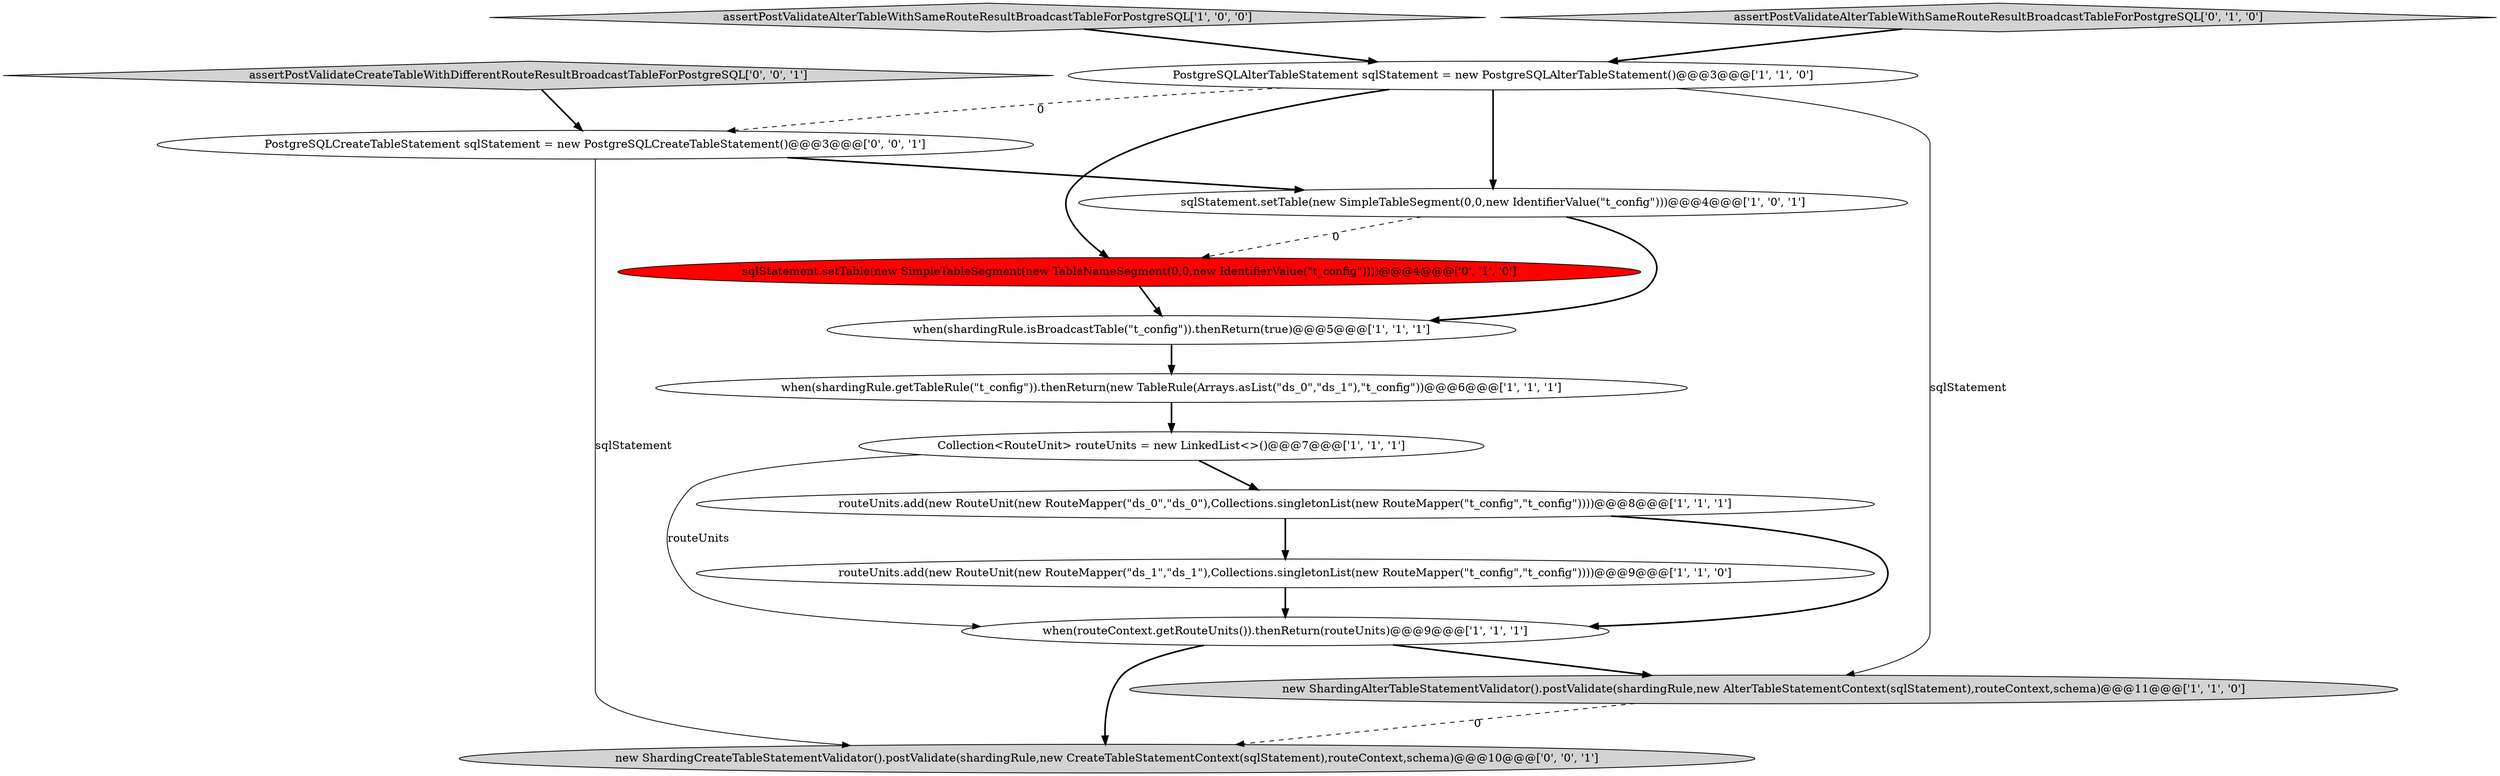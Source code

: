 digraph {
11 [style = filled, label = "sqlStatement.setTable(new SimpleTableSegment(new TableNameSegment(0,0,new IdentifierValue(\"t_config\"))))@@@4@@@['0', '1', '0']", fillcolor = red, shape = ellipse image = "AAA1AAABBB2BBB"];
4 [style = filled, label = "PostgreSQLAlterTableStatement sqlStatement = new PostgreSQLAlterTableStatement()@@@3@@@['1', '1', '0']", fillcolor = white, shape = ellipse image = "AAA0AAABBB1BBB"];
8 [style = filled, label = "sqlStatement.setTable(new SimpleTableSegment(0,0,new IdentifierValue(\"t_config\")))@@@4@@@['1', '0', '1']", fillcolor = white, shape = ellipse image = "AAA0AAABBB1BBB"];
9 [style = filled, label = "Collection<RouteUnit> routeUnits = new LinkedList<>()@@@7@@@['1', '1', '1']", fillcolor = white, shape = ellipse image = "AAA0AAABBB1BBB"];
6 [style = filled, label = "routeUnits.add(new RouteUnit(new RouteMapper(\"ds_1\",\"ds_1\"),Collections.singletonList(new RouteMapper(\"t_config\",\"t_config\"))))@@@9@@@['1', '1', '0']", fillcolor = white, shape = ellipse image = "AAA0AAABBB1BBB"];
3 [style = filled, label = "when(shardingRule.isBroadcastTable(\"t_config\")).thenReturn(true)@@@5@@@['1', '1', '1']", fillcolor = white, shape = ellipse image = "AAA0AAABBB1BBB"];
7 [style = filled, label = "assertPostValidateAlterTableWithSameRouteResultBroadcastTableForPostgreSQL['1', '0', '0']", fillcolor = lightgray, shape = diamond image = "AAA0AAABBB1BBB"];
13 [style = filled, label = "PostgreSQLCreateTableStatement sqlStatement = new PostgreSQLCreateTableStatement()@@@3@@@['0', '0', '1']", fillcolor = white, shape = ellipse image = "AAA0AAABBB3BBB"];
14 [style = filled, label = "assertPostValidateCreateTableWithDifferentRouteResultBroadcastTableForPostgreSQL['0', '0', '1']", fillcolor = lightgray, shape = diamond image = "AAA0AAABBB3BBB"];
12 [style = filled, label = "new ShardingCreateTableStatementValidator().postValidate(shardingRule,new CreateTableStatementContext(sqlStatement),routeContext,schema)@@@10@@@['0', '0', '1']", fillcolor = lightgray, shape = ellipse image = "AAA0AAABBB3BBB"];
0 [style = filled, label = "when(routeContext.getRouteUnits()).thenReturn(routeUnits)@@@9@@@['1', '1', '1']", fillcolor = white, shape = ellipse image = "AAA0AAABBB1BBB"];
5 [style = filled, label = "when(shardingRule.getTableRule(\"t_config\")).thenReturn(new TableRule(Arrays.asList(\"ds_0\",\"ds_1\"),\"t_config\"))@@@6@@@['1', '1', '1']", fillcolor = white, shape = ellipse image = "AAA0AAABBB1BBB"];
10 [style = filled, label = "assertPostValidateAlterTableWithSameRouteResultBroadcastTableForPostgreSQL['0', '1', '0']", fillcolor = lightgray, shape = diamond image = "AAA0AAABBB2BBB"];
2 [style = filled, label = "routeUnits.add(new RouteUnit(new RouteMapper(\"ds_0\",\"ds_0\"),Collections.singletonList(new RouteMapper(\"t_config\",\"t_config\"))))@@@8@@@['1', '1', '1']", fillcolor = white, shape = ellipse image = "AAA0AAABBB1BBB"];
1 [style = filled, label = "new ShardingAlterTableStatementValidator().postValidate(shardingRule,new AlterTableStatementContext(sqlStatement),routeContext,schema)@@@11@@@['1', '1', '0']", fillcolor = lightgray, shape = ellipse image = "AAA0AAABBB1BBB"];
5->9 [style = bold, label=""];
9->2 [style = bold, label=""];
2->6 [style = bold, label=""];
0->12 [style = bold, label=""];
8->3 [style = bold, label=""];
6->0 [style = bold, label=""];
7->4 [style = bold, label=""];
9->0 [style = solid, label="routeUnits"];
1->12 [style = dashed, label="0"];
3->5 [style = bold, label=""];
2->0 [style = bold, label=""];
11->3 [style = bold, label=""];
0->1 [style = bold, label=""];
13->12 [style = solid, label="sqlStatement"];
10->4 [style = bold, label=""];
4->8 [style = bold, label=""];
14->13 [style = bold, label=""];
13->8 [style = bold, label=""];
8->11 [style = dashed, label="0"];
4->11 [style = bold, label=""];
4->13 [style = dashed, label="0"];
4->1 [style = solid, label="sqlStatement"];
}
